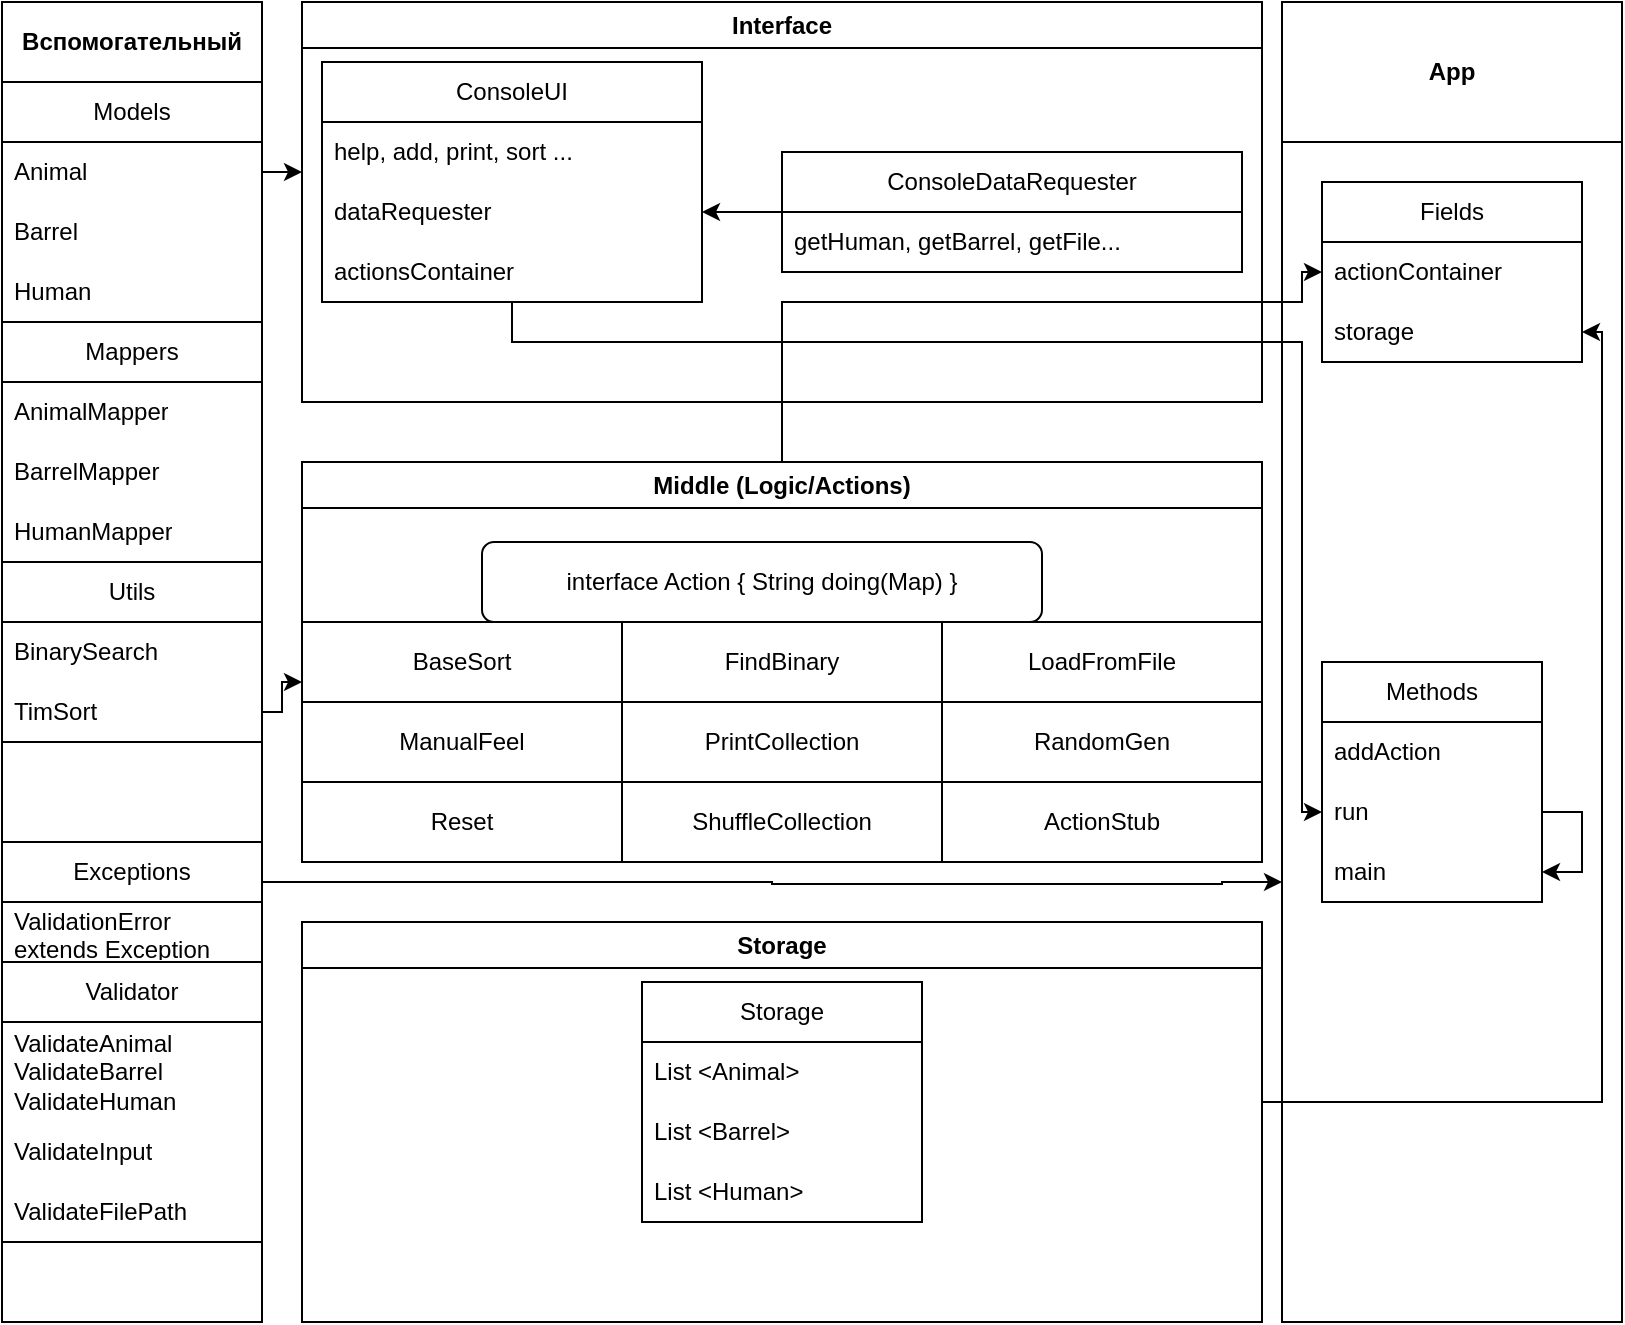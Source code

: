 <mxfile version="24.7.16">
  <diagram id="C5RBs43oDa-KdzZeNtuy" name="Page-1">
    <mxGraphModel dx="1610" dy="729" grid="1" gridSize="10" guides="1" tooltips="1" connect="1" arrows="1" fold="1" page="1" pageScale="1" pageWidth="827" pageHeight="1169" math="0" shadow="0">
      <root>
        <mxCell id="WIyWlLk6GJQsqaUBKTNV-0" />
        <mxCell id="WIyWlLk6GJQsqaUBKTNV-1" parent="WIyWlLk6GJQsqaUBKTNV-0" />
        <mxCell id="eD1VzAR1qbq-U5ZAXfts-68" style="edgeStyle=orthogonalEdgeStyle;rounded=0;orthogonalLoop=1;jettySize=auto;html=1;entryX=1;entryY=0.5;entryDx=0;entryDy=0;" edge="1" parent="WIyWlLk6GJQsqaUBKTNV-1" source="eD1VzAR1qbq-U5ZAXfts-0" target="eD1VzAR1qbq-U5ZAXfts-56">
          <mxGeometry relative="1" as="geometry">
            <Array as="points">
              <mxPoint x="810" y="1010" />
              <mxPoint x="810" y="625" />
            </Array>
          </mxGeometry>
        </mxCell>
        <mxCell id="eD1VzAR1qbq-U5ZAXfts-0" value="Storage" style="swimlane;whiteSpace=wrap;html=1;" vertex="1" parent="WIyWlLk6GJQsqaUBKTNV-1">
          <mxGeometry x="160" y="920" width="480" height="200" as="geometry" />
        </mxCell>
        <mxCell id="eD1VzAR1qbq-U5ZAXfts-49" value="Storage" style="swimlane;fontStyle=0;childLayout=stackLayout;horizontal=1;startSize=30;horizontalStack=0;resizeParent=1;resizeParentMax=0;resizeLast=0;collapsible=1;marginBottom=0;whiteSpace=wrap;html=1;" vertex="1" parent="eD1VzAR1qbq-U5ZAXfts-0">
          <mxGeometry x="170" y="30" width="140" height="120" as="geometry" />
        </mxCell>
        <mxCell id="eD1VzAR1qbq-U5ZAXfts-50" value="List &amp;lt;Animal&amp;gt;" style="text;strokeColor=none;fillColor=none;align=left;verticalAlign=middle;spacingLeft=4;spacingRight=4;overflow=hidden;points=[[0,0.5],[1,0.5]];portConstraint=eastwest;rotatable=0;whiteSpace=wrap;html=1;" vertex="1" parent="eD1VzAR1qbq-U5ZAXfts-49">
          <mxGeometry y="30" width="140" height="30" as="geometry" />
        </mxCell>
        <mxCell id="eD1VzAR1qbq-U5ZAXfts-51" value="List &amp;lt;Barrel&amp;gt;" style="text;strokeColor=none;fillColor=none;align=left;verticalAlign=middle;spacingLeft=4;spacingRight=4;overflow=hidden;points=[[0,0.5],[1,0.5]];portConstraint=eastwest;rotatable=0;whiteSpace=wrap;html=1;" vertex="1" parent="eD1VzAR1qbq-U5ZAXfts-49">
          <mxGeometry y="60" width="140" height="30" as="geometry" />
        </mxCell>
        <mxCell id="eD1VzAR1qbq-U5ZAXfts-52" value="List &amp;lt;Human&amp;gt;" style="text;strokeColor=none;fillColor=none;align=left;verticalAlign=middle;spacingLeft=4;spacingRight=4;overflow=hidden;points=[[0,0.5],[1,0.5]];portConstraint=eastwest;rotatable=0;whiteSpace=wrap;html=1;" vertex="1" parent="eD1VzAR1qbq-U5ZAXfts-49">
          <mxGeometry y="90" width="140" height="30" as="geometry" />
        </mxCell>
        <mxCell id="eD1VzAR1qbq-U5ZAXfts-70" style="edgeStyle=orthogonalEdgeStyle;rounded=0;orthogonalLoop=1;jettySize=auto;html=1;entryX=0;entryY=0.5;entryDx=0;entryDy=0;" edge="1" parent="WIyWlLk6GJQsqaUBKTNV-1" source="eD1VzAR1qbq-U5ZAXfts-1" target="eD1VzAR1qbq-U5ZAXfts-55">
          <mxGeometry relative="1" as="geometry">
            <Array as="points">
              <mxPoint x="400" y="610" />
              <mxPoint x="660" y="610" />
              <mxPoint x="660" y="595" />
            </Array>
          </mxGeometry>
        </mxCell>
        <mxCell id="eD1VzAR1qbq-U5ZAXfts-1" value="Middle (Logic/Actions)" style="swimlane;whiteSpace=wrap;html=1;" vertex="1" parent="WIyWlLk6GJQsqaUBKTNV-1">
          <mxGeometry x="160" y="690" width="480" height="200" as="geometry" />
        </mxCell>
        <mxCell id="eD1VzAR1qbq-U5ZAXfts-38" value="BaseSort" style="rounded=0;whiteSpace=wrap;html=1;" vertex="1" parent="eD1VzAR1qbq-U5ZAXfts-1">
          <mxGeometry y="80" width="160" height="40" as="geometry" />
        </mxCell>
        <mxCell id="eD1VzAR1qbq-U5ZAXfts-39" value="FindBinary" style="rounded=0;whiteSpace=wrap;html=1;" vertex="1" parent="eD1VzAR1qbq-U5ZAXfts-1">
          <mxGeometry x="160" y="80" width="160" height="40" as="geometry" />
        </mxCell>
        <mxCell id="eD1VzAR1qbq-U5ZAXfts-40" value="LoadFromFile" style="rounded=0;whiteSpace=wrap;html=1;" vertex="1" parent="eD1VzAR1qbq-U5ZAXfts-1">
          <mxGeometry x="320" y="80" width="160" height="40" as="geometry" />
        </mxCell>
        <mxCell id="eD1VzAR1qbq-U5ZAXfts-41" value="ManualFeel" style="rounded=0;whiteSpace=wrap;html=1;" vertex="1" parent="eD1VzAR1qbq-U5ZAXfts-1">
          <mxGeometry y="120" width="160" height="40" as="geometry" />
        </mxCell>
        <mxCell id="eD1VzAR1qbq-U5ZAXfts-42" value="PrintCollection" style="rounded=0;whiteSpace=wrap;html=1;" vertex="1" parent="eD1VzAR1qbq-U5ZAXfts-1">
          <mxGeometry x="160" y="120" width="160" height="40" as="geometry" />
        </mxCell>
        <mxCell id="eD1VzAR1qbq-U5ZAXfts-43" value="RandomGen" style="rounded=0;whiteSpace=wrap;html=1;" vertex="1" parent="eD1VzAR1qbq-U5ZAXfts-1">
          <mxGeometry x="320" y="120" width="160" height="40" as="geometry" />
        </mxCell>
        <mxCell id="eD1VzAR1qbq-U5ZAXfts-44" value="Reset" style="rounded=0;whiteSpace=wrap;html=1;" vertex="1" parent="eD1VzAR1qbq-U5ZAXfts-1">
          <mxGeometry y="160" width="160" height="40" as="geometry" />
        </mxCell>
        <mxCell id="eD1VzAR1qbq-U5ZAXfts-45" value="ShuffleCollection" style="rounded=0;whiteSpace=wrap;html=1;" vertex="1" parent="eD1VzAR1qbq-U5ZAXfts-1">
          <mxGeometry x="160" y="160" width="160" height="40" as="geometry" />
        </mxCell>
        <mxCell id="eD1VzAR1qbq-U5ZAXfts-46" value="ActionStub" style="rounded=0;whiteSpace=wrap;html=1;" vertex="1" parent="eD1VzAR1qbq-U5ZAXfts-1">
          <mxGeometry x="320" y="160" width="160" height="40" as="geometry" />
        </mxCell>
        <mxCell id="eD1VzAR1qbq-U5ZAXfts-47" value="interface Action { String doing(Map) }" style="rounded=1;whiteSpace=wrap;html=1;" vertex="1" parent="eD1VzAR1qbq-U5ZAXfts-1">
          <mxGeometry x="90" y="40" width="280" height="40" as="geometry" />
        </mxCell>
        <mxCell id="eD1VzAR1qbq-U5ZAXfts-2" value="Interface" style="swimlane;whiteSpace=wrap;html=1;" vertex="1" parent="WIyWlLk6GJQsqaUBKTNV-1">
          <mxGeometry x="160" y="460" width="480" height="200" as="geometry" />
        </mxCell>
        <mxCell id="eD1VzAR1qbq-U5ZAXfts-3" value="ConsoleUI" style="swimlane;fontStyle=0;childLayout=stackLayout;horizontal=1;startSize=30;horizontalStack=0;resizeParent=1;resizeParentMax=0;resizeLast=0;collapsible=1;marginBottom=0;whiteSpace=wrap;html=1;" vertex="1" parent="eD1VzAR1qbq-U5ZAXfts-2">
          <mxGeometry x="10" y="30" width="190" height="120" as="geometry" />
        </mxCell>
        <mxCell id="eD1VzAR1qbq-U5ZAXfts-4" value="help, add, print, sort ..." style="text;strokeColor=none;fillColor=none;align=left;verticalAlign=middle;spacingLeft=4;spacingRight=4;overflow=hidden;points=[[0,0.5],[1,0.5]];portConstraint=eastwest;rotatable=0;whiteSpace=wrap;html=1;" vertex="1" parent="eD1VzAR1qbq-U5ZAXfts-3">
          <mxGeometry y="30" width="190" height="30" as="geometry" />
        </mxCell>
        <mxCell id="eD1VzAR1qbq-U5ZAXfts-5" value="dataRequester" style="text;strokeColor=none;fillColor=none;align=left;verticalAlign=middle;spacingLeft=4;spacingRight=4;overflow=hidden;points=[[0,0.5],[1,0.5]];portConstraint=eastwest;rotatable=0;whiteSpace=wrap;html=1;" vertex="1" parent="eD1VzAR1qbq-U5ZAXfts-3">
          <mxGeometry y="60" width="190" height="30" as="geometry" />
        </mxCell>
        <mxCell id="eD1VzAR1qbq-U5ZAXfts-6" value="actionsContainer" style="text;strokeColor=none;fillColor=none;align=left;verticalAlign=middle;spacingLeft=4;spacingRight=4;overflow=hidden;points=[[0,0.5],[1,0.5]];portConstraint=eastwest;rotatable=0;whiteSpace=wrap;html=1;" vertex="1" parent="eD1VzAR1qbq-U5ZAXfts-3">
          <mxGeometry y="90" width="190" height="30" as="geometry" />
        </mxCell>
        <mxCell id="eD1VzAR1qbq-U5ZAXfts-11" style="edgeStyle=orthogonalEdgeStyle;rounded=0;orthogonalLoop=1;jettySize=auto;html=1;entryX=1;entryY=0.5;entryDx=0;entryDy=0;" edge="1" parent="WIyWlLk6GJQsqaUBKTNV-1" source="eD1VzAR1qbq-U5ZAXfts-7" target="eD1VzAR1qbq-U5ZAXfts-5">
          <mxGeometry relative="1" as="geometry" />
        </mxCell>
        <mxCell id="eD1VzAR1qbq-U5ZAXfts-7" value="ConsoleDataRequester" style="swimlane;fontStyle=0;childLayout=stackLayout;horizontal=1;startSize=30;horizontalStack=0;resizeParent=1;resizeParentMax=0;resizeLast=0;collapsible=1;marginBottom=0;whiteSpace=wrap;html=1;" vertex="1" parent="WIyWlLk6GJQsqaUBKTNV-1">
          <mxGeometry x="400" y="535" width="230" height="60" as="geometry" />
        </mxCell>
        <mxCell id="eD1VzAR1qbq-U5ZAXfts-8" value="getHuman, getBarrel, getFile..." style="text;strokeColor=none;fillColor=none;align=left;verticalAlign=middle;spacingLeft=4;spacingRight=4;overflow=hidden;points=[[0,0.5],[1,0.5]];portConstraint=eastwest;rotatable=0;whiteSpace=wrap;html=1;" vertex="1" parent="eD1VzAR1qbq-U5ZAXfts-7">
          <mxGeometry y="30" width="230" height="30" as="geometry" />
        </mxCell>
        <mxCell id="eD1VzAR1qbq-U5ZAXfts-12" value="Вспомогательный" style="swimlane;whiteSpace=wrap;html=1;startSize=40;" vertex="1" parent="WIyWlLk6GJQsqaUBKTNV-1">
          <mxGeometry x="10" y="460" width="130" height="660" as="geometry" />
        </mxCell>
        <mxCell id="eD1VzAR1qbq-U5ZAXfts-18" value="Models" style="swimlane;fontStyle=0;childLayout=stackLayout;horizontal=1;startSize=30;horizontalStack=0;resizeParent=1;resizeParentMax=0;resizeLast=0;collapsible=1;marginBottom=0;whiteSpace=wrap;html=1;" vertex="1" parent="eD1VzAR1qbq-U5ZAXfts-12">
          <mxGeometry y="40" width="130" height="120" as="geometry" />
        </mxCell>
        <mxCell id="eD1VzAR1qbq-U5ZAXfts-72" style="edgeStyle=orthogonalEdgeStyle;rounded=0;orthogonalLoop=1;jettySize=auto;html=1;" edge="1" parent="eD1VzAR1qbq-U5ZAXfts-18" source="eD1VzAR1qbq-U5ZAXfts-19">
          <mxGeometry relative="1" as="geometry">
            <mxPoint x="150.0" y="45" as="targetPoint" />
          </mxGeometry>
        </mxCell>
        <mxCell id="eD1VzAR1qbq-U5ZAXfts-19" value="Animal" style="text;strokeColor=none;fillColor=none;align=left;verticalAlign=middle;spacingLeft=4;spacingRight=4;overflow=hidden;points=[[0,0.5],[1,0.5]];portConstraint=eastwest;rotatable=0;whiteSpace=wrap;html=1;" vertex="1" parent="eD1VzAR1qbq-U5ZAXfts-18">
          <mxGeometry y="30" width="130" height="30" as="geometry" />
        </mxCell>
        <mxCell id="eD1VzAR1qbq-U5ZAXfts-20" value="Barrel" style="text;strokeColor=none;fillColor=none;align=left;verticalAlign=middle;spacingLeft=4;spacingRight=4;overflow=hidden;points=[[0,0.5],[1,0.5]];portConstraint=eastwest;rotatable=0;whiteSpace=wrap;html=1;" vertex="1" parent="eD1VzAR1qbq-U5ZAXfts-18">
          <mxGeometry y="60" width="130" height="30" as="geometry" />
        </mxCell>
        <mxCell id="eD1VzAR1qbq-U5ZAXfts-21" value="Human" style="text;strokeColor=none;fillColor=none;align=left;verticalAlign=middle;spacingLeft=4;spacingRight=4;overflow=hidden;points=[[0,0.5],[1,0.5]];portConstraint=eastwest;rotatable=0;whiteSpace=wrap;html=1;" vertex="1" parent="eD1VzAR1qbq-U5ZAXfts-18">
          <mxGeometry y="90" width="130" height="30" as="geometry" />
        </mxCell>
        <mxCell id="eD1VzAR1qbq-U5ZAXfts-22" value="Mappers" style="swimlane;fontStyle=0;childLayout=stackLayout;horizontal=1;startSize=30;horizontalStack=0;resizeParent=1;resizeParentMax=0;resizeLast=0;collapsible=1;marginBottom=0;whiteSpace=wrap;html=1;" vertex="1" parent="eD1VzAR1qbq-U5ZAXfts-12">
          <mxGeometry y="160" width="130" height="120" as="geometry" />
        </mxCell>
        <mxCell id="eD1VzAR1qbq-U5ZAXfts-23" value="AnimalMapper" style="text;strokeColor=none;fillColor=none;align=left;verticalAlign=middle;spacingLeft=4;spacingRight=4;overflow=hidden;points=[[0,0.5],[1,0.5]];portConstraint=eastwest;rotatable=0;whiteSpace=wrap;html=1;" vertex="1" parent="eD1VzAR1qbq-U5ZAXfts-22">
          <mxGeometry y="30" width="130" height="30" as="geometry" />
        </mxCell>
        <mxCell id="eD1VzAR1qbq-U5ZAXfts-24" value="BarrelMapper" style="text;strokeColor=none;fillColor=none;align=left;verticalAlign=middle;spacingLeft=4;spacingRight=4;overflow=hidden;points=[[0,0.5],[1,0.5]];portConstraint=eastwest;rotatable=0;whiteSpace=wrap;html=1;" vertex="1" parent="eD1VzAR1qbq-U5ZAXfts-22">
          <mxGeometry y="60" width="130" height="30" as="geometry" />
        </mxCell>
        <mxCell id="eD1VzAR1qbq-U5ZAXfts-25" value="HumanMapper" style="text;strokeColor=none;fillColor=none;align=left;verticalAlign=middle;spacingLeft=4;spacingRight=4;overflow=hidden;points=[[0,0.5],[1,0.5]];portConstraint=eastwest;rotatable=0;whiteSpace=wrap;html=1;" vertex="1" parent="eD1VzAR1qbq-U5ZAXfts-22">
          <mxGeometry y="90" width="130" height="30" as="geometry" />
        </mxCell>
        <mxCell id="eD1VzAR1qbq-U5ZAXfts-26" value="Utils" style="swimlane;fontStyle=0;childLayout=stackLayout;horizontal=1;startSize=30;horizontalStack=0;resizeParent=1;resizeParentMax=0;resizeLast=0;collapsible=1;marginBottom=0;whiteSpace=wrap;html=1;" vertex="1" parent="eD1VzAR1qbq-U5ZAXfts-12">
          <mxGeometry y="280" width="130" height="90" as="geometry" />
        </mxCell>
        <mxCell id="eD1VzAR1qbq-U5ZAXfts-27" value="BinarySearch" style="text;strokeColor=none;fillColor=none;align=left;verticalAlign=middle;spacingLeft=4;spacingRight=4;overflow=hidden;points=[[0,0.5],[1,0.5]];portConstraint=eastwest;rotatable=0;whiteSpace=wrap;html=1;" vertex="1" parent="eD1VzAR1qbq-U5ZAXfts-26">
          <mxGeometry y="30" width="130" height="30" as="geometry" />
        </mxCell>
        <mxCell id="eD1VzAR1qbq-U5ZAXfts-28" value="TimSort" style="text;strokeColor=none;fillColor=none;align=left;verticalAlign=middle;spacingLeft=4;spacingRight=4;overflow=hidden;points=[[0,0.5],[1,0.5]];portConstraint=eastwest;rotatable=0;whiteSpace=wrap;html=1;" vertex="1" parent="eD1VzAR1qbq-U5ZAXfts-26">
          <mxGeometry y="60" width="130" height="30" as="geometry" />
        </mxCell>
        <mxCell id="eD1VzAR1qbq-U5ZAXfts-74" style="edgeStyle=orthogonalEdgeStyle;rounded=0;orthogonalLoop=1;jettySize=auto;html=1;" edge="1" parent="eD1VzAR1qbq-U5ZAXfts-12" source="eD1VzAR1qbq-U5ZAXfts-30">
          <mxGeometry relative="1" as="geometry">
            <mxPoint x="640" y="440" as="targetPoint" />
            <Array as="points">
              <mxPoint x="385" y="440" />
              <mxPoint x="385" y="441" />
              <mxPoint x="610" y="441" />
              <mxPoint x="610" y="440" />
            </Array>
          </mxGeometry>
        </mxCell>
        <mxCell id="eD1VzAR1qbq-U5ZAXfts-30" value="Exceptions" style="swimlane;fontStyle=0;childLayout=stackLayout;horizontal=1;startSize=30;horizontalStack=0;resizeParent=1;resizeParentMax=0;resizeLast=0;collapsible=1;marginBottom=0;whiteSpace=wrap;html=1;" vertex="1" parent="eD1VzAR1qbq-U5ZAXfts-12">
          <mxGeometry y="420" width="130" height="60" as="geometry" />
        </mxCell>
        <mxCell id="eD1VzAR1qbq-U5ZAXfts-31" value="ValidationError extends Exception" style="text;strokeColor=none;fillColor=none;align=left;verticalAlign=middle;spacingLeft=4;spacingRight=4;overflow=hidden;points=[[0,0.5],[1,0.5]];portConstraint=eastwest;rotatable=0;whiteSpace=wrap;html=1;" vertex="1" parent="eD1VzAR1qbq-U5ZAXfts-30">
          <mxGeometry y="30" width="130" height="30" as="geometry" />
        </mxCell>
        <mxCell id="eD1VzAR1qbq-U5ZAXfts-34" value="Validator" style="swimlane;fontStyle=0;childLayout=stackLayout;horizontal=1;startSize=30;horizontalStack=0;resizeParent=1;resizeParentMax=0;resizeLast=0;collapsible=1;marginBottom=0;whiteSpace=wrap;html=1;" vertex="1" parent="eD1VzAR1qbq-U5ZAXfts-12">
          <mxGeometry y="480" width="130" height="140" as="geometry" />
        </mxCell>
        <mxCell id="eD1VzAR1qbq-U5ZAXfts-35" value="ValidateAnimal ValidateBarrel ValidateHuman" style="text;strokeColor=none;fillColor=none;align=left;verticalAlign=middle;spacingLeft=4;spacingRight=4;overflow=hidden;points=[[0,0.5],[1,0.5]];portConstraint=eastwest;rotatable=0;whiteSpace=wrap;html=1;" vertex="1" parent="eD1VzAR1qbq-U5ZAXfts-34">
          <mxGeometry y="30" width="130" height="50" as="geometry" />
        </mxCell>
        <mxCell id="eD1VzAR1qbq-U5ZAXfts-36" value="ValidateInput" style="text;strokeColor=none;fillColor=none;align=left;verticalAlign=middle;spacingLeft=4;spacingRight=4;overflow=hidden;points=[[0,0.5],[1,0.5]];portConstraint=eastwest;rotatable=0;whiteSpace=wrap;html=1;" vertex="1" parent="eD1VzAR1qbq-U5ZAXfts-34">
          <mxGeometry y="80" width="130" height="30" as="geometry" />
        </mxCell>
        <mxCell id="eD1VzAR1qbq-U5ZAXfts-37" value="ValidateFilePath" style="text;strokeColor=none;fillColor=none;align=left;verticalAlign=middle;spacingLeft=4;spacingRight=4;overflow=hidden;points=[[0,0.5],[1,0.5]];portConstraint=eastwest;rotatable=0;whiteSpace=wrap;html=1;" vertex="1" parent="eD1VzAR1qbq-U5ZAXfts-34">
          <mxGeometry y="110" width="130" height="30" as="geometry" />
        </mxCell>
        <mxCell id="eD1VzAR1qbq-U5ZAXfts-53" value="App" style="swimlane;whiteSpace=wrap;html=1;startSize=70;" vertex="1" parent="WIyWlLk6GJQsqaUBKTNV-1">
          <mxGeometry x="650" y="460" width="170" height="660" as="geometry" />
        </mxCell>
        <mxCell id="eD1VzAR1qbq-U5ZAXfts-54" value="Fields" style="swimlane;fontStyle=0;childLayout=stackLayout;horizontal=1;startSize=30;horizontalStack=0;resizeParent=1;resizeParentMax=0;resizeLast=0;collapsible=1;marginBottom=0;whiteSpace=wrap;html=1;" vertex="1" parent="eD1VzAR1qbq-U5ZAXfts-53">
          <mxGeometry x="20" y="90" width="130" height="90" as="geometry" />
        </mxCell>
        <mxCell id="eD1VzAR1qbq-U5ZAXfts-55" value="actionContainer" style="text;strokeColor=none;fillColor=none;align=left;verticalAlign=middle;spacingLeft=4;spacingRight=4;overflow=hidden;points=[[0,0.5],[1,0.5]];portConstraint=eastwest;rotatable=0;whiteSpace=wrap;html=1;" vertex="1" parent="eD1VzAR1qbq-U5ZAXfts-54">
          <mxGeometry y="30" width="130" height="30" as="geometry" />
        </mxCell>
        <mxCell id="eD1VzAR1qbq-U5ZAXfts-56" value="storage" style="text;strokeColor=none;fillColor=none;align=left;verticalAlign=middle;spacingLeft=4;spacingRight=4;overflow=hidden;points=[[0,0.5],[1,0.5]];portConstraint=eastwest;rotatable=0;whiteSpace=wrap;html=1;" vertex="1" parent="eD1VzAR1qbq-U5ZAXfts-54">
          <mxGeometry y="60" width="130" height="30" as="geometry" />
        </mxCell>
        <mxCell id="eD1VzAR1qbq-U5ZAXfts-63" value="Methods" style="swimlane;fontStyle=0;childLayout=stackLayout;horizontal=1;startSize=30;horizontalStack=0;resizeParent=1;resizeParentMax=0;resizeLast=0;collapsible=1;marginBottom=0;whiteSpace=wrap;html=1;" vertex="1" parent="eD1VzAR1qbq-U5ZAXfts-53">
          <mxGeometry x="20" y="330" width="110" height="120" as="geometry" />
        </mxCell>
        <mxCell id="eD1VzAR1qbq-U5ZAXfts-64" value="addAction" style="text;strokeColor=none;fillColor=none;align=left;verticalAlign=middle;spacingLeft=4;spacingRight=4;overflow=hidden;points=[[0,0.5],[1,0.5]];portConstraint=eastwest;rotatable=0;whiteSpace=wrap;html=1;" vertex="1" parent="eD1VzAR1qbq-U5ZAXfts-63">
          <mxGeometry y="30" width="110" height="30" as="geometry" />
        </mxCell>
        <mxCell id="eD1VzAR1qbq-U5ZAXfts-69" style="edgeStyle=orthogonalEdgeStyle;rounded=0;orthogonalLoop=1;jettySize=auto;html=1;entryX=1;entryY=0.5;entryDx=0;entryDy=0;" edge="1" parent="eD1VzAR1qbq-U5ZAXfts-63" source="eD1VzAR1qbq-U5ZAXfts-65" target="eD1VzAR1qbq-U5ZAXfts-66">
          <mxGeometry relative="1" as="geometry">
            <Array as="points">
              <mxPoint x="130" y="75" />
              <mxPoint x="130" y="105" />
            </Array>
          </mxGeometry>
        </mxCell>
        <mxCell id="eD1VzAR1qbq-U5ZAXfts-65" value="run" style="text;strokeColor=none;fillColor=none;align=left;verticalAlign=middle;spacingLeft=4;spacingRight=4;overflow=hidden;points=[[0,0.5],[1,0.5]];portConstraint=eastwest;rotatable=0;whiteSpace=wrap;html=1;" vertex="1" parent="eD1VzAR1qbq-U5ZAXfts-63">
          <mxGeometry y="60" width="110" height="30" as="geometry" />
        </mxCell>
        <mxCell id="eD1VzAR1qbq-U5ZAXfts-66" value="main" style="text;strokeColor=none;fillColor=none;align=left;verticalAlign=middle;spacingLeft=4;spacingRight=4;overflow=hidden;points=[[0,0.5],[1,0.5]];portConstraint=eastwest;rotatable=0;whiteSpace=wrap;html=1;" vertex="1" parent="eD1VzAR1qbq-U5ZAXfts-63">
          <mxGeometry y="90" width="110" height="30" as="geometry" />
        </mxCell>
        <mxCell id="eD1VzAR1qbq-U5ZAXfts-67" style="edgeStyle=orthogonalEdgeStyle;rounded=0;orthogonalLoop=1;jettySize=auto;html=1;entryX=0;entryY=0.5;entryDx=0;entryDy=0;" edge="1" parent="WIyWlLk6GJQsqaUBKTNV-1" source="eD1VzAR1qbq-U5ZAXfts-3" target="eD1VzAR1qbq-U5ZAXfts-65">
          <mxGeometry relative="1" as="geometry">
            <Array as="points">
              <mxPoint x="265" y="630" />
              <mxPoint x="660" y="630" />
              <mxPoint x="660" y="865" />
            </Array>
          </mxGeometry>
        </mxCell>
        <mxCell id="eD1VzAR1qbq-U5ZAXfts-73" style="edgeStyle=orthogonalEdgeStyle;rounded=0;orthogonalLoop=1;jettySize=auto;html=1;entryX=0;entryY=0.75;entryDx=0;entryDy=0;" edge="1" parent="WIyWlLk6GJQsqaUBKTNV-1" source="eD1VzAR1qbq-U5ZAXfts-28" target="eD1VzAR1qbq-U5ZAXfts-38">
          <mxGeometry relative="1" as="geometry">
            <Array as="points">
              <mxPoint x="150" y="815" />
              <mxPoint x="150" y="800" />
            </Array>
          </mxGeometry>
        </mxCell>
      </root>
    </mxGraphModel>
  </diagram>
</mxfile>
